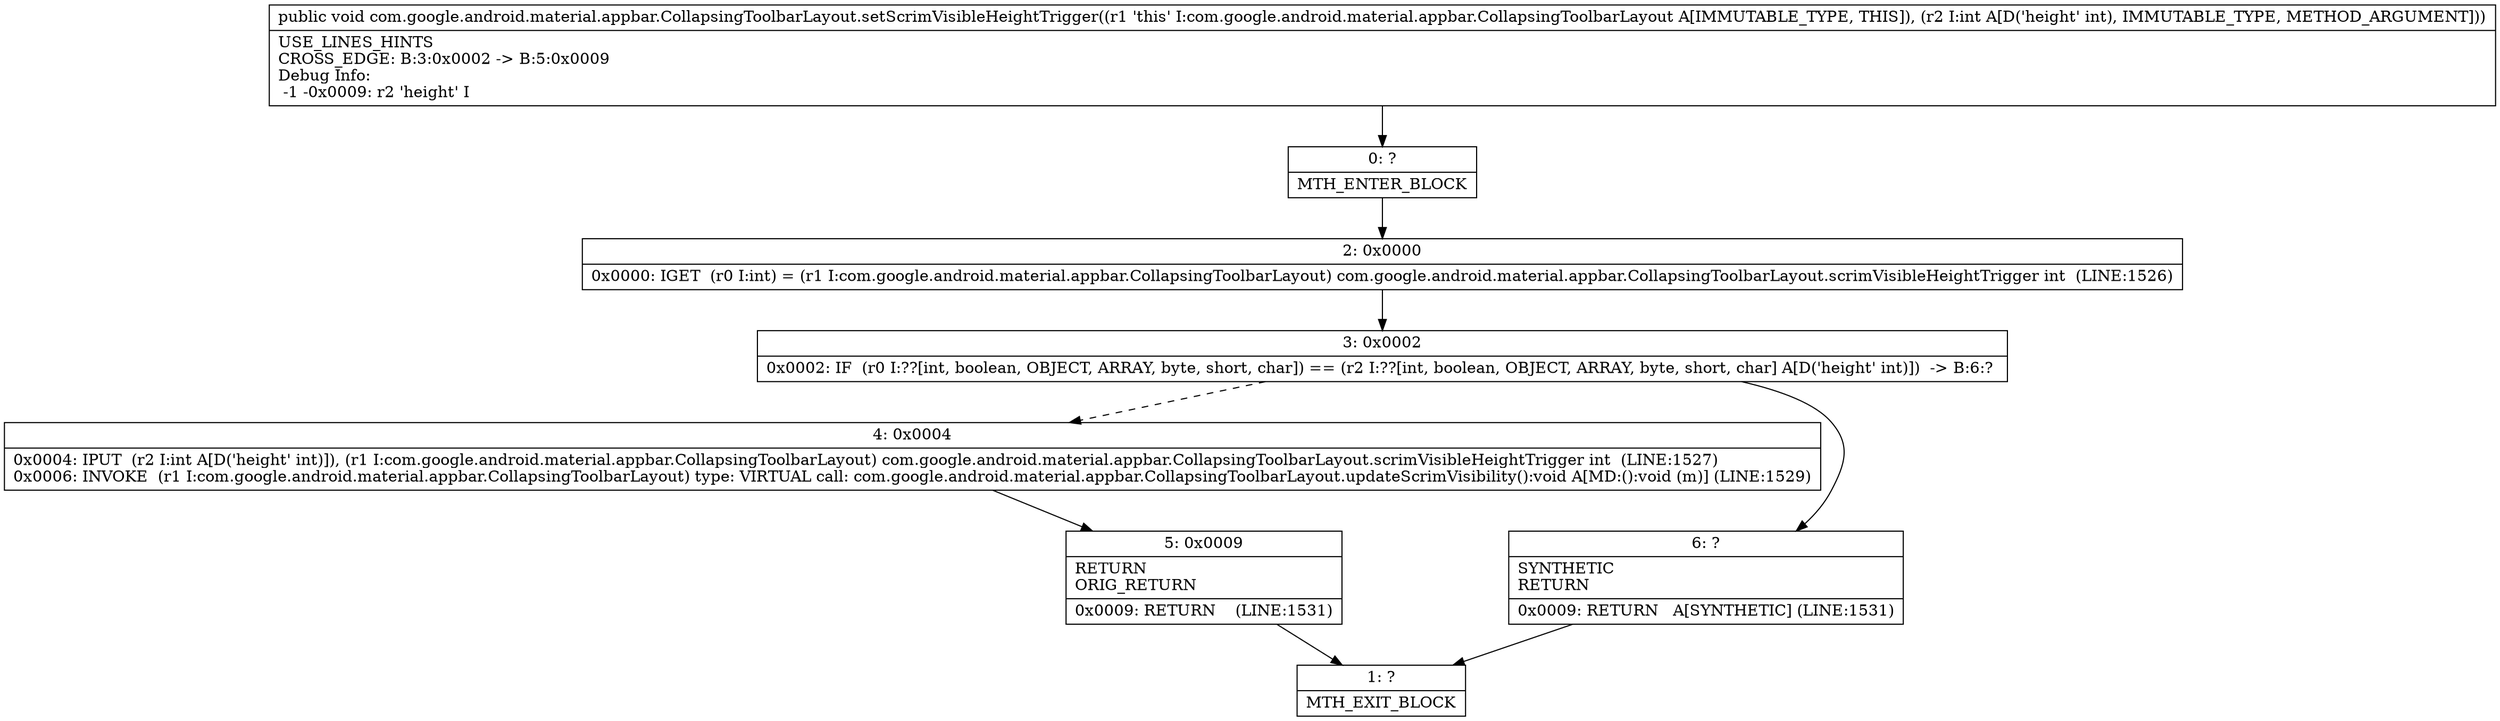 digraph "CFG forcom.google.android.material.appbar.CollapsingToolbarLayout.setScrimVisibleHeightTrigger(I)V" {
Node_0 [shape=record,label="{0\:\ ?|MTH_ENTER_BLOCK\l}"];
Node_2 [shape=record,label="{2\:\ 0x0000|0x0000: IGET  (r0 I:int) = (r1 I:com.google.android.material.appbar.CollapsingToolbarLayout) com.google.android.material.appbar.CollapsingToolbarLayout.scrimVisibleHeightTrigger int  (LINE:1526)\l}"];
Node_3 [shape=record,label="{3\:\ 0x0002|0x0002: IF  (r0 I:??[int, boolean, OBJECT, ARRAY, byte, short, char]) == (r2 I:??[int, boolean, OBJECT, ARRAY, byte, short, char] A[D('height' int)])  \-\> B:6:? \l}"];
Node_4 [shape=record,label="{4\:\ 0x0004|0x0004: IPUT  (r2 I:int A[D('height' int)]), (r1 I:com.google.android.material.appbar.CollapsingToolbarLayout) com.google.android.material.appbar.CollapsingToolbarLayout.scrimVisibleHeightTrigger int  (LINE:1527)\l0x0006: INVOKE  (r1 I:com.google.android.material.appbar.CollapsingToolbarLayout) type: VIRTUAL call: com.google.android.material.appbar.CollapsingToolbarLayout.updateScrimVisibility():void A[MD:():void (m)] (LINE:1529)\l}"];
Node_5 [shape=record,label="{5\:\ 0x0009|RETURN\lORIG_RETURN\l|0x0009: RETURN    (LINE:1531)\l}"];
Node_1 [shape=record,label="{1\:\ ?|MTH_EXIT_BLOCK\l}"];
Node_6 [shape=record,label="{6\:\ ?|SYNTHETIC\lRETURN\l|0x0009: RETURN   A[SYNTHETIC] (LINE:1531)\l}"];
MethodNode[shape=record,label="{public void com.google.android.material.appbar.CollapsingToolbarLayout.setScrimVisibleHeightTrigger((r1 'this' I:com.google.android.material.appbar.CollapsingToolbarLayout A[IMMUTABLE_TYPE, THIS]), (r2 I:int A[D('height' int), IMMUTABLE_TYPE, METHOD_ARGUMENT]))  | USE_LINES_HINTS\lCROSS_EDGE: B:3:0x0002 \-\> B:5:0x0009\lDebug Info:\l  \-1 \-0x0009: r2 'height' I\l}"];
MethodNode -> Node_0;Node_0 -> Node_2;
Node_2 -> Node_3;
Node_3 -> Node_4[style=dashed];
Node_3 -> Node_6;
Node_4 -> Node_5;
Node_5 -> Node_1;
Node_6 -> Node_1;
}


